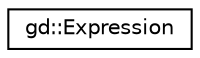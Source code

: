 digraph "Graphical Class Hierarchy"
{
  edge [fontname="Helvetica",fontsize="10",labelfontname="Helvetica",labelfontsize="10"];
  node [fontname="Helvetica",fontsize="10",shape=record];
  rankdir="LR";
  Node1 [label="gd::Expression",height=0.2,width=0.4,color="black", fillcolor="white", style="filled",URL="$classgd_1_1_expression.html",tooltip="Class representing an expression used as a parameter of a gd::Instruction. This class is nothing more..."];
}
